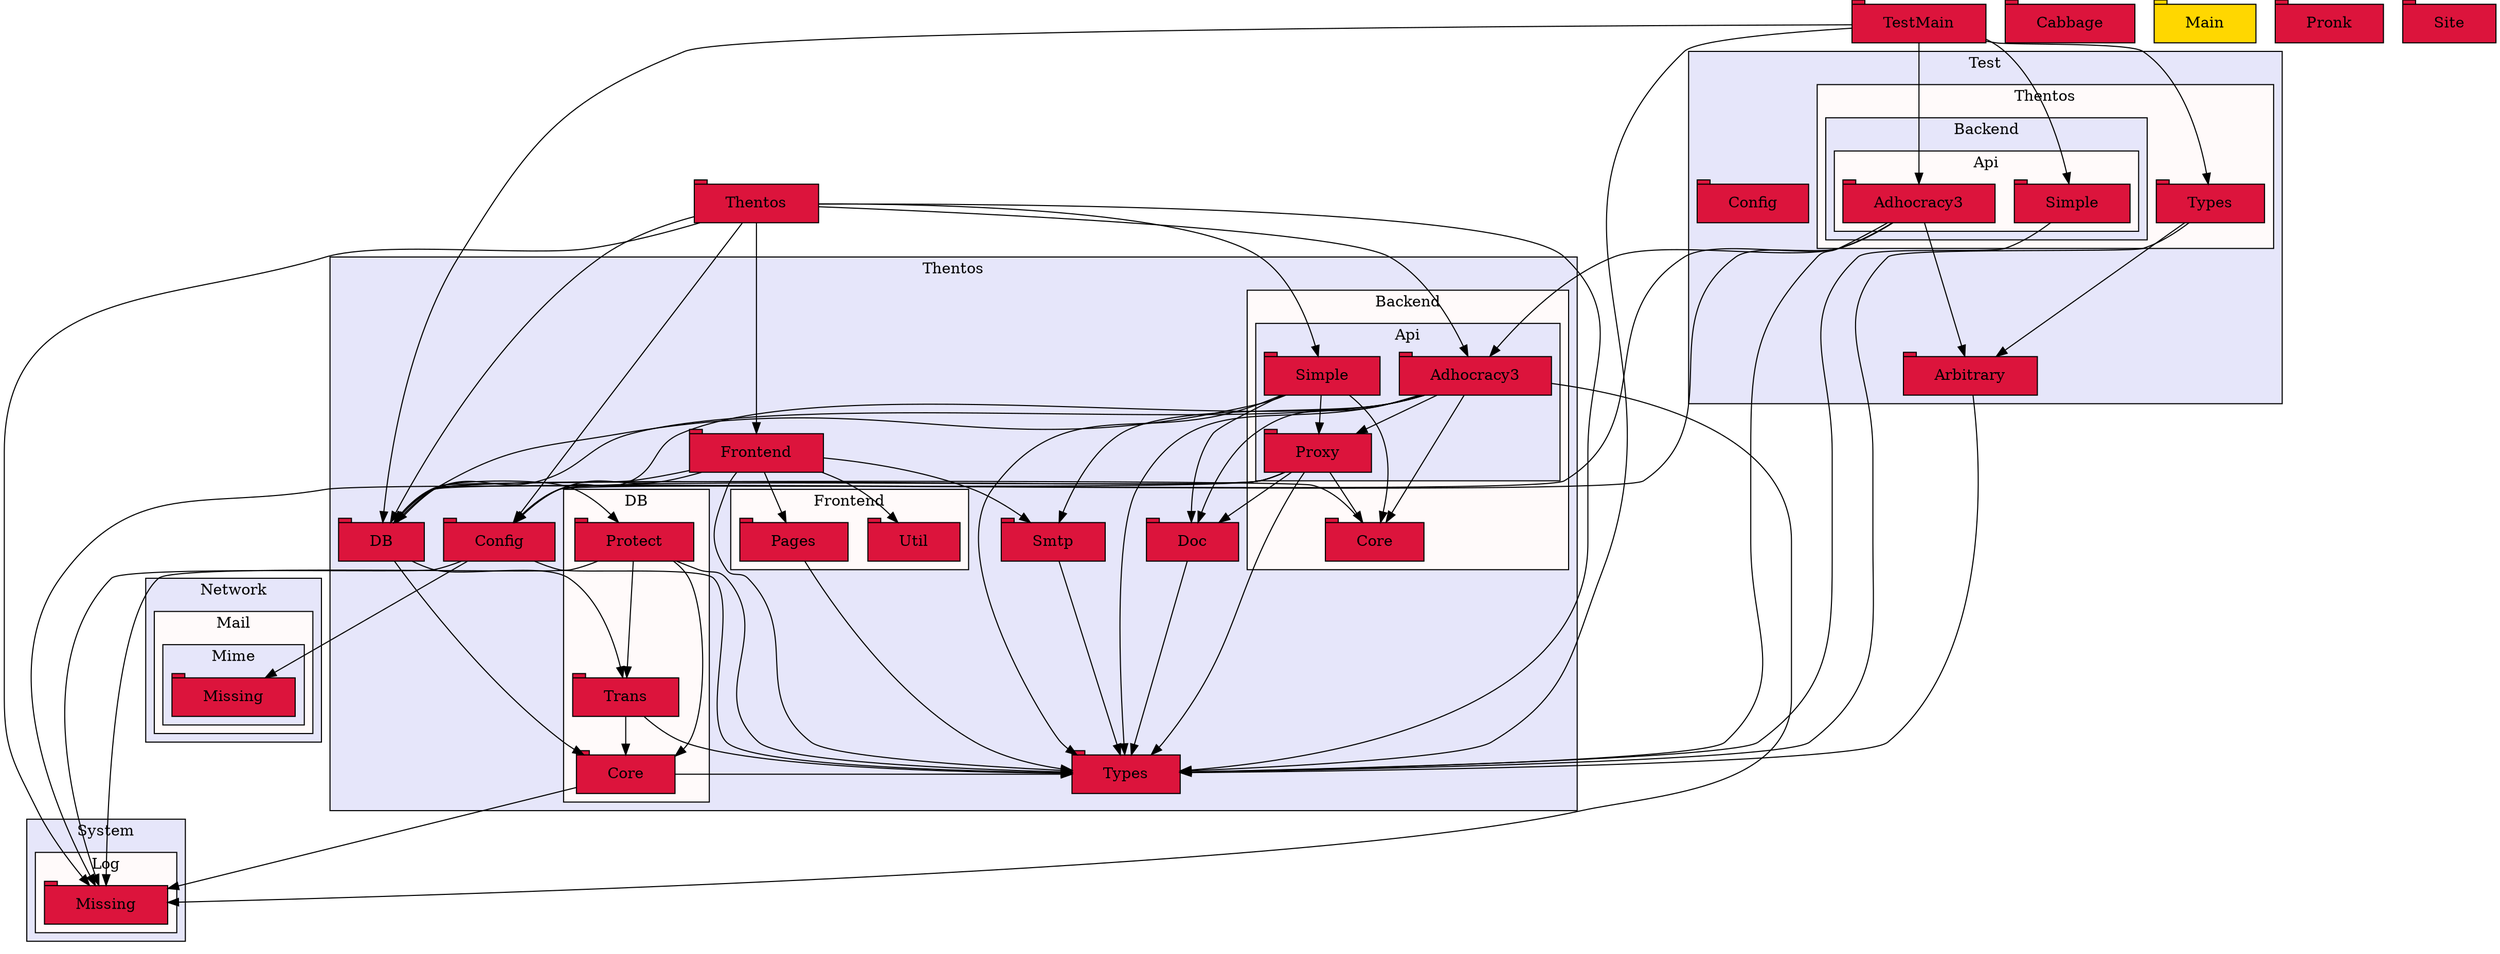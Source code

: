 digraph "Import visualisation" {
    node [margin="0.4,0.1"
         ,style=filled];
    subgraph cluster_Network {
        graph [fillcolor=lavender
              ,style=filled
              ,label=Network];
        subgraph cluster_Mail {
            graph [fillcolor=snow
                  ,style=filled
                  ,label=Mail];
            subgraph cluster_Mime {
                graph [fillcolor=lavender
                      ,style=filled
                      ,label=Mime];
                3 [label=Missing
                  ,fillcolor=crimson
                  ,shape=tab];
            }
        }
    }
    subgraph cluster_System {
        graph [fillcolor=lavender
              ,style=filled
              ,label=System];
        subgraph cluster_Log {
            graph [fillcolor=snow
                  ,style=filled
                  ,label=Log];
            6 [label=Missing
              ,fillcolor=crimson
              ,shape=tab];
        }
    }
    subgraph cluster_Test {
        graph [fillcolor=lavender
              ,style=filled
              ,label=Test];
        subgraph cluster_Thentos {
            graph [fillcolor=snow
                  ,style=filled
                  ,label=Thentos];
            subgraph cluster_Backend {
                graph [fillcolor=lavender
                      ,style=filled
                      ,label=Backend];
                subgraph cluster_Api {
                    graph [fillcolor=snow
                          ,style=filled
                          ,label=Api];
                    9 [label=Adhocracy3
                      ,fillcolor=crimson
                      ,shape=tab];
                    10 [label=Simple
                       ,fillcolor=crimson
                       ,shape=tab];
                }
            }
            11 [label=Types
               ,fillcolor=crimson
               ,shape=tab];
        }
        7 [label=Arbitrary
          ,fillcolor=crimson
          ,shape=tab];
        8 [label=Config
          ,fillcolor=crimson
          ,shape=tab];
    }
    subgraph cluster_Thentos {
        graph [fillcolor=lavender
              ,style=filled
              ,label=Thentos];
        subgraph cluster_Backend {
            graph [fillcolor=snow
                  ,style=filled
                  ,label=Backend];
            subgraph cluster_Api {
                graph [fillcolor=lavender
                      ,style=filled
                      ,label=Api];
                14 [label=Adhocracy3
                   ,fillcolor=crimson
                   ,shape=tab];
                15 [label=Proxy
                   ,fillcolor=crimson
                   ,shape=tab];
                16 [label=Simple
                   ,fillcolor=crimson
                   ,shape=tab];
            }
            17 [label=Core
               ,fillcolor=crimson
               ,shape=tab];
        }
        subgraph cluster_DB {
            graph [fillcolor=snow
                  ,style=filled
                  ,label=DB];
            20 [label=Core
               ,fillcolor=crimson
               ,shape=tab];
            21 [label=Protect
               ,fillcolor=crimson
               ,shape=tab];
            22 [label=Trans
               ,fillcolor=crimson
               ,shape=tab];
        }
        subgraph cluster_Frontend {
            graph [fillcolor=snow
                  ,style=filled
                  ,label=Frontend];
            25 [label=Pages
               ,fillcolor=crimson
               ,shape=tab];
            26 [label=Util
               ,fillcolor=crimson
               ,shape=tab];
        }
        18 [label=Config
           ,fillcolor=crimson
           ,shape=tab];
        19 [label=DB
           ,fillcolor=crimson
           ,shape=tab];
        23 [label=Doc
           ,fillcolor=crimson
           ,shape=tab];
        24 [label=Frontend
           ,fillcolor=crimson
           ,shape=tab];
        27 [label=Smtp
           ,fillcolor=crimson
           ,shape=tab];
        28 [label=Types
           ,fillcolor=crimson
           ,shape=tab];
    }
    1 [label=Cabbage
      ,fillcolor=crimson
      ,shape=tab];
    2 [label=Main
      ,fillcolor=gold
      ,shape=tab];
    4 [label=Pronk
      ,fillcolor=crimson
      ,shape=tab];
    5 [label=Site
      ,fillcolor=crimson
      ,shape=tab];
    12 [label=TestMain
       ,fillcolor=crimson
       ,shape=tab];
    13 [label=Thentos
       ,fillcolor=crimson
       ,shape=tab];
    7 -> 28 [color=black];
    9 -> 7 [color=black];
    9 -> 14 [color=black];
    9 -> 18 [color=black];
    9 -> 19 [color=black];
    9 -> 28 [color=black];
    10 -> 28 [color=black];
    11 -> 7 [color=black];
    11 -> 28 [color=black];
    12 -> 9 [color=black];
    12 -> 10 [color=black];
    12 -> 11 [color=black];
    12 -> 19 [color=black];
    12 -> 28 [color=black];
    13 -> 6 [color=black];
    13 -> 14 [color=black];
    13 -> 16 [color=black];
    13 -> 18 [color=black];
    13 -> 19 [color=black];
    13 -> 24 [color=black];
    13 -> 28 [color=black];
    14 -> 6 [color=black];
    14 -> 15 [color=black];
    14 -> 17 [color=black];
    14 -> 18 [color=black];
    14 -> 19 [color=black];
    14 -> 23 [color=black];
    14 -> 27 [color=black];
    14 -> 28 [color=black];
    15 -> 6 [color=black];
    15 -> 17 [color=black];
    15 -> 18 [color=black];
    15 -> 19 [color=black];
    15 -> 23 [color=black];
    15 -> 28 [color=black];
    16 -> 15 [color=black];
    16 -> 17 [color=black];
    16 -> 19 [color=black];
    16 -> 23 [color=black];
    16 -> 28 [color=black];
    17 -> 19 [color=black];
    18 -> 3 [color=black];
    18 -> 6 [color=black];
    18 -> 28 [color=black];
    19 -> 20 [color=black];
    19 -> 21 [color=black];
    19 -> 22 [color=black];
    20 -> 6 [color=black];
    20 -> 28 [color=black];
    21 -> 6 [color=black];
    21 -> 20 [color=black];
    21 -> 22 [color=black];
    21 -> 28 [color=black];
    22 -> 20 [color=black];
    22 -> 28 [color=black];
    23 -> 28 [color=black];
    24 -> 18 [color=black];
    24 -> 19 [color=black];
    24 -> 25 [color=black];
    24 -> 26 [color=black];
    24 -> 27 [color=black];
    24 -> 28 [color=black];
    25 -> 28 [color=black];
    27 -> 28 [color=black];
}

